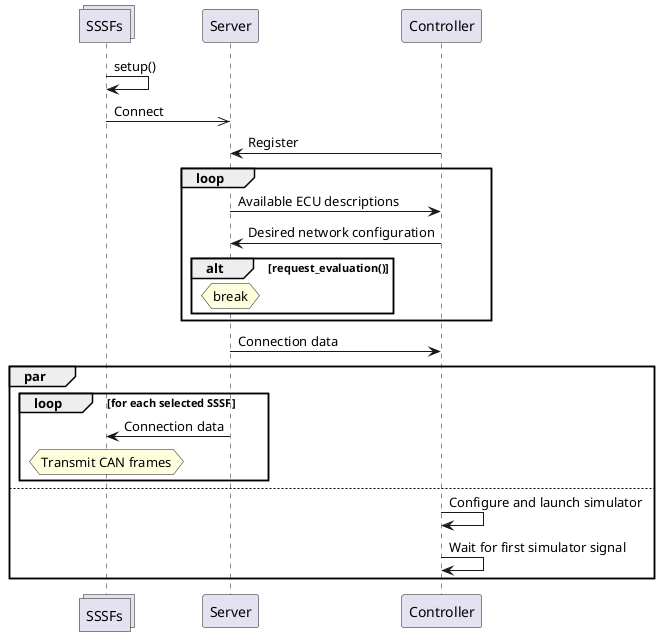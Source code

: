 @startuml
collections SSSFs
SSSFs -> SSSFs: setup()
SSSFs ->> Server: Connect
Controller -> Server: Register
loop
Server -> Controller: Available ECU descriptions
Controller -> Server: Desired network configuration
alt request_evaluation()
hnote over Server: break
end
end
Server -> Controller: Connection data
par
loop for each selected SSSF
Server -> SSSFs: Connection data
hnote over SSSFs: Transmit CAN frames
end
else
Controller -> Controller: Configure and launch simulator
Controller -> Controller: Wait for first simulator signal
end
@enduml

' @startuml
' collections SSSFs
' SSSFs ->> Server: Connect
' Controller -> Server: Connect
' Server -> Controller: Available\nECU\ndescriptions
' Controller -> Server: Desired\nnetwork\nconfiguration
' Server -> Server: request_\nevaluation()
' Server -> Controller: Multicast\nendpoint(s)
' par
' loop for each selected SSSF
' Server -> SSSFs: Multicast\nendpoint(s)
' hnote over SSSFs: Transmit\nCAN frames
' end
' else
' Controller -> Controller: Configure\nand\nlaunch\nsimulator
' Controller -> Controller: Wait\nfor first\nsimulator\nsignal
' end
' @enduml

